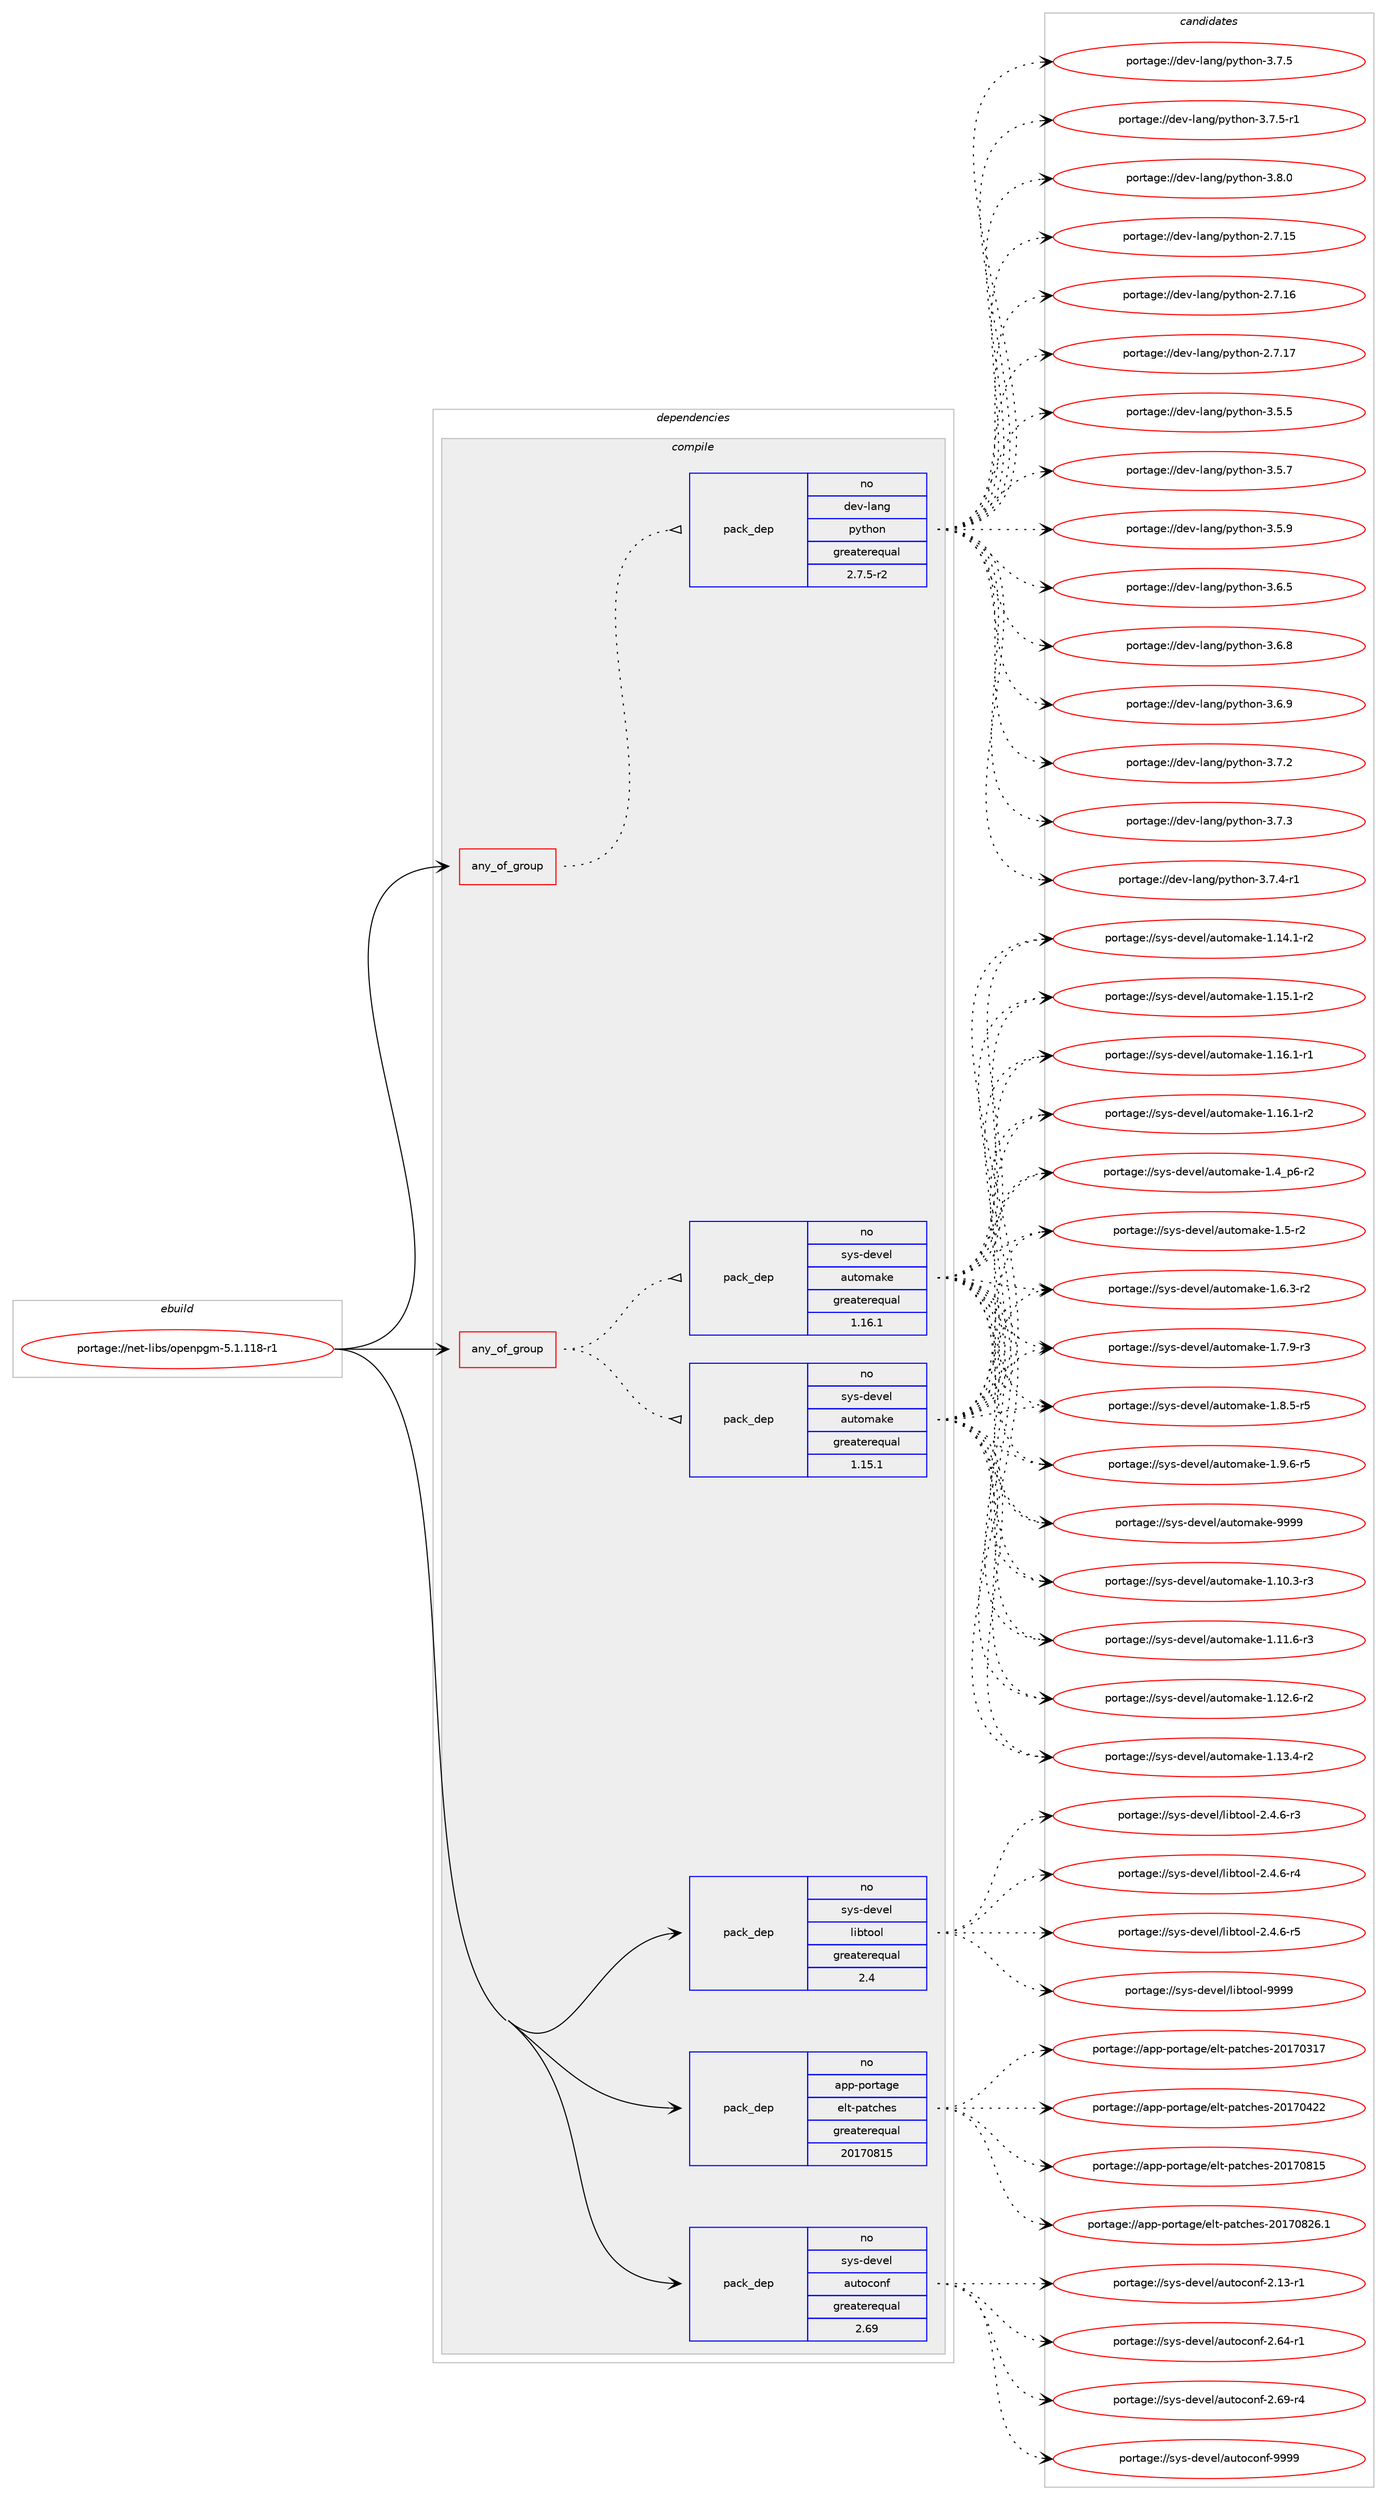 digraph prolog {

# *************
# Graph options
# *************

newrank=true;
concentrate=true;
compound=true;
graph [rankdir=LR,fontname=Helvetica,fontsize=10,ranksep=1.5];#, ranksep=2.5, nodesep=0.2];
edge  [arrowhead=vee];
node  [fontname=Helvetica,fontsize=10];

# **********
# The ebuild
# **********

subgraph cluster_leftcol {
color=gray;
rank=same;
label=<<i>ebuild</i>>;
id [label="portage://net-libs/openpgm-5.1.118-r1", color=red, width=4, href="../net-libs/openpgm-5.1.118-r1.svg"];
}

# ****************
# The dependencies
# ****************

subgraph cluster_midcol {
color=gray;
label=<<i>dependencies</i>>;
subgraph cluster_compile {
fillcolor="#eeeeee";
style=filled;
label=<<i>compile</i>>;
subgraph any5857 {
dependency361231 [label=<<TABLE BORDER="0" CELLBORDER="1" CELLSPACING="0" CELLPADDING="4"><TR><TD CELLPADDING="10">any_of_group</TD></TR></TABLE>>, shape=none, color=red];subgraph pack264842 {
dependency361232 [label=<<TABLE BORDER="0" CELLBORDER="1" CELLSPACING="0" CELLPADDING="4" WIDTH="220"><TR><TD ROWSPAN="6" CELLPADDING="30">pack_dep</TD></TR><TR><TD WIDTH="110">no</TD></TR><TR><TD>dev-lang</TD></TR><TR><TD>python</TD></TR><TR><TD>greaterequal</TD></TR><TR><TD>2.7.5-r2</TD></TR></TABLE>>, shape=none, color=blue];
}
dependency361231:e -> dependency361232:w [weight=20,style="dotted",arrowhead="oinv"];
}
id:e -> dependency361231:w [weight=20,style="solid",arrowhead="vee"];
subgraph any5858 {
dependency361233 [label=<<TABLE BORDER="0" CELLBORDER="1" CELLSPACING="0" CELLPADDING="4"><TR><TD CELLPADDING="10">any_of_group</TD></TR></TABLE>>, shape=none, color=red];subgraph pack264843 {
dependency361234 [label=<<TABLE BORDER="0" CELLBORDER="1" CELLSPACING="0" CELLPADDING="4" WIDTH="220"><TR><TD ROWSPAN="6" CELLPADDING="30">pack_dep</TD></TR><TR><TD WIDTH="110">no</TD></TR><TR><TD>sys-devel</TD></TR><TR><TD>automake</TD></TR><TR><TD>greaterequal</TD></TR><TR><TD>1.16.1</TD></TR></TABLE>>, shape=none, color=blue];
}
dependency361233:e -> dependency361234:w [weight=20,style="dotted",arrowhead="oinv"];
subgraph pack264844 {
dependency361235 [label=<<TABLE BORDER="0" CELLBORDER="1" CELLSPACING="0" CELLPADDING="4" WIDTH="220"><TR><TD ROWSPAN="6" CELLPADDING="30">pack_dep</TD></TR><TR><TD WIDTH="110">no</TD></TR><TR><TD>sys-devel</TD></TR><TR><TD>automake</TD></TR><TR><TD>greaterequal</TD></TR><TR><TD>1.15.1</TD></TR></TABLE>>, shape=none, color=blue];
}
dependency361233:e -> dependency361235:w [weight=20,style="dotted",arrowhead="oinv"];
}
id:e -> dependency361233:w [weight=20,style="solid",arrowhead="vee"];
subgraph pack264845 {
dependency361236 [label=<<TABLE BORDER="0" CELLBORDER="1" CELLSPACING="0" CELLPADDING="4" WIDTH="220"><TR><TD ROWSPAN="6" CELLPADDING="30">pack_dep</TD></TR><TR><TD WIDTH="110">no</TD></TR><TR><TD>app-portage</TD></TR><TR><TD>elt-patches</TD></TR><TR><TD>greaterequal</TD></TR><TR><TD>20170815</TD></TR></TABLE>>, shape=none, color=blue];
}
id:e -> dependency361236:w [weight=20,style="solid",arrowhead="vee"];
subgraph pack264846 {
dependency361237 [label=<<TABLE BORDER="0" CELLBORDER="1" CELLSPACING="0" CELLPADDING="4" WIDTH="220"><TR><TD ROWSPAN="6" CELLPADDING="30">pack_dep</TD></TR><TR><TD WIDTH="110">no</TD></TR><TR><TD>sys-devel</TD></TR><TR><TD>autoconf</TD></TR><TR><TD>greaterequal</TD></TR><TR><TD>2.69</TD></TR></TABLE>>, shape=none, color=blue];
}
id:e -> dependency361237:w [weight=20,style="solid",arrowhead="vee"];
subgraph pack264847 {
dependency361238 [label=<<TABLE BORDER="0" CELLBORDER="1" CELLSPACING="0" CELLPADDING="4" WIDTH="220"><TR><TD ROWSPAN="6" CELLPADDING="30">pack_dep</TD></TR><TR><TD WIDTH="110">no</TD></TR><TR><TD>sys-devel</TD></TR><TR><TD>libtool</TD></TR><TR><TD>greaterequal</TD></TR><TR><TD>2.4</TD></TR></TABLE>>, shape=none, color=blue];
}
id:e -> dependency361238:w [weight=20,style="solid",arrowhead="vee"];
}
subgraph cluster_compileandrun {
fillcolor="#eeeeee";
style=filled;
label=<<i>compile and run</i>>;
}
subgraph cluster_run {
fillcolor="#eeeeee";
style=filled;
label=<<i>run</i>>;
}
}

# **************
# The candidates
# **************

subgraph cluster_choices {
rank=same;
color=gray;
label=<<i>candidates</i>>;

subgraph choice264842 {
color=black;
nodesep=1;
choiceportage10010111845108971101034711212111610411111045504655464953 [label="portage://dev-lang/python-2.7.15", color=red, width=4,href="../dev-lang/python-2.7.15.svg"];
choiceportage10010111845108971101034711212111610411111045504655464954 [label="portage://dev-lang/python-2.7.16", color=red, width=4,href="../dev-lang/python-2.7.16.svg"];
choiceportage10010111845108971101034711212111610411111045504655464955 [label="portage://dev-lang/python-2.7.17", color=red, width=4,href="../dev-lang/python-2.7.17.svg"];
choiceportage100101118451089711010347112121116104111110455146534653 [label="portage://dev-lang/python-3.5.5", color=red, width=4,href="../dev-lang/python-3.5.5.svg"];
choiceportage100101118451089711010347112121116104111110455146534655 [label="portage://dev-lang/python-3.5.7", color=red, width=4,href="../dev-lang/python-3.5.7.svg"];
choiceportage100101118451089711010347112121116104111110455146534657 [label="portage://dev-lang/python-3.5.9", color=red, width=4,href="../dev-lang/python-3.5.9.svg"];
choiceportage100101118451089711010347112121116104111110455146544653 [label="portage://dev-lang/python-3.6.5", color=red, width=4,href="../dev-lang/python-3.6.5.svg"];
choiceportage100101118451089711010347112121116104111110455146544656 [label="portage://dev-lang/python-3.6.8", color=red, width=4,href="../dev-lang/python-3.6.8.svg"];
choiceportage100101118451089711010347112121116104111110455146544657 [label="portage://dev-lang/python-3.6.9", color=red, width=4,href="../dev-lang/python-3.6.9.svg"];
choiceportage100101118451089711010347112121116104111110455146554650 [label="portage://dev-lang/python-3.7.2", color=red, width=4,href="../dev-lang/python-3.7.2.svg"];
choiceportage100101118451089711010347112121116104111110455146554651 [label="portage://dev-lang/python-3.7.3", color=red, width=4,href="../dev-lang/python-3.7.3.svg"];
choiceportage1001011184510897110103471121211161041111104551465546524511449 [label="portage://dev-lang/python-3.7.4-r1", color=red, width=4,href="../dev-lang/python-3.7.4-r1.svg"];
choiceportage100101118451089711010347112121116104111110455146554653 [label="portage://dev-lang/python-3.7.5", color=red, width=4,href="../dev-lang/python-3.7.5.svg"];
choiceportage1001011184510897110103471121211161041111104551465546534511449 [label="portage://dev-lang/python-3.7.5-r1", color=red, width=4,href="../dev-lang/python-3.7.5-r1.svg"];
choiceportage100101118451089711010347112121116104111110455146564648 [label="portage://dev-lang/python-3.8.0", color=red, width=4,href="../dev-lang/python-3.8.0.svg"];
dependency361232:e -> choiceportage10010111845108971101034711212111610411111045504655464953:w [style=dotted,weight="100"];
dependency361232:e -> choiceportage10010111845108971101034711212111610411111045504655464954:w [style=dotted,weight="100"];
dependency361232:e -> choiceportage10010111845108971101034711212111610411111045504655464955:w [style=dotted,weight="100"];
dependency361232:e -> choiceportage100101118451089711010347112121116104111110455146534653:w [style=dotted,weight="100"];
dependency361232:e -> choiceportage100101118451089711010347112121116104111110455146534655:w [style=dotted,weight="100"];
dependency361232:e -> choiceportage100101118451089711010347112121116104111110455146534657:w [style=dotted,weight="100"];
dependency361232:e -> choiceportage100101118451089711010347112121116104111110455146544653:w [style=dotted,weight="100"];
dependency361232:e -> choiceportage100101118451089711010347112121116104111110455146544656:w [style=dotted,weight="100"];
dependency361232:e -> choiceportage100101118451089711010347112121116104111110455146544657:w [style=dotted,weight="100"];
dependency361232:e -> choiceportage100101118451089711010347112121116104111110455146554650:w [style=dotted,weight="100"];
dependency361232:e -> choiceportage100101118451089711010347112121116104111110455146554651:w [style=dotted,weight="100"];
dependency361232:e -> choiceportage1001011184510897110103471121211161041111104551465546524511449:w [style=dotted,weight="100"];
dependency361232:e -> choiceportage100101118451089711010347112121116104111110455146554653:w [style=dotted,weight="100"];
dependency361232:e -> choiceportage1001011184510897110103471121211161041111104551465546534511449:w [style=dotted,weight="100"];
dependency361232:e -> choiceportage100101118451089711010347112121116104111110455146564648:w [style=dotted,weight="100"];
}
subgraph choice264843 {
color=black;
nodesep=1;
choiceportage11512111545100101118101108479711711611110997107101454946494846514511451 [label="portage://sys-devel/automake-1.10.3-r3", color=red, width=4,href="../sys-devel/automake-1.10.3-r3.svg"];
choiceportage11512111545100101118101108479711711611110997107101454946494946544511451 [label="portage://sys-devel/automake-1.11.6-r3", color=red, width=4,href="../sys-devel/automake-1.11.6-r3.svg"];
choiceportage11512111545100101118101108479711711611110997107101454946495046544511450 [label="portage://sys-devel/automake-1.12.6-r2", color=red, width=4,href="../sys-devel/automake-1.12.6-r2.svg"];
choiceportage11512111545100101118101108479711711611110997107101454946495146524511450 [label="portage://sys-devel/automake-1.13.4-r2", color=red, width=4,href="../sys-devel/automake-1.13.4-r2.svg"];
choiceportage11512111545100101118101108479711711611110997107101454946495246494511450 [label="portage://sys-devel/automake-1.14.1-r2", color=red, width=4,href="../sys-devel/automake-1.14.1-r2.svg"];
choiceportage11512111545100101118101108479711711611110997107101454946495346494511450 [label="portage://sys-devel/automake-1.15.1-r2", color=red, width=4,href="../sys-devel/automake-1.15.1-r2.svg"];
choiceportage11512111545100101118101108479711711611110997107101454946495446494511449 [label="portage://sys-devel/automake-1.16.1-r1", color=red, width=4,href="../sys-devel/automake-1.16.1-r1.svg"];
choiceportage11512111545100101118101108479711711611110997107101454946495446494511450 [label="portage://sys-devel/automake-1.16.1-r2", color=red, width=4,href="../sys-devel/automake-1.16.1-r2.svg"];
choiceportage115121115451001011181011084797117116111109971071014549465295112544511450 [label="portage://sys-devel/automake-1.4_p6-r2", color=red, width=4,href="../sys-devel/automake-1.4_p6-r2.svg"];
choiceportage11512111545100101118101108479711711611110997107101454946534511450 [label="portage://sys-devel/automake-1.5-r2", color=red, width=4,href="../sys-devel/automake-1.5-r2.svg"];
choiceportage115121115451001011181011084797117116111109971071014549465446514511450 [label="portage://sys-devel/automake-1.6.3-r2", color=red, width=4,href="../sys-devel/automake-1.6.3-r2.svg"];
choiceportage115121115451001011181011084797117116111109971071014549465546574511451 [label="portage://sys-devel/automake-1.7.9-r3", color=red, width=4,href="../sys-devel/automake-1.7.9-r3.svg"];
choiceportage115121115451001011181011084797117116111109971071014549465646534511453 [label="portage://sys-devel/automake-1.8.5-r5", color=red, width=4,href="../sys-devel/automake-1.8.5-r5.svg"];
choiceportage115121115451001011181011084797117116111109971071014549465746544511453 [label="portage://sys-devel/automake-1.9.6-r5", color=red, width=4,href="../sys-devel/automake-1.9.6-r5.svg"];
choiceportage115121115451001011181011084797117116111109971071014557575757 [label="portage://sys-devel/automake-9999", color=red, width=4,href="../sys-devel/automake-9999.svg"];
dependency361234:e -> choiceportage11512111545100101118101108479711711611110997107101454946494846514511451:w [style=dotted,weight="100"];
dependency361234:e -> choiceportage11512111545100101118101108479711711611110997107101454946494946544511451:w [style=dotted,weight="100"];
dependency361234:e -> choiceportage11512111545100101118101108479711711611110997107101454946495046544511450:w [style=dotted,weight="100"];
dependency361234:e -> choiceportage11512111545100101118101108479711711611110997107101454946495146524511450:w [style=dotted,weight="100"];
dependency361234:e -> choiceportage11512111545100101118101108479711711611110997107101454946495246494511450:w [style=dotted,weight="100"];
dependency361234:e -> choiceportage11512111545100101118101108479711711611110997107101454946495346494511450:w [style=dotted,weight="100"];
dependency361234:e -> choiceportage11512111545100101118101108479711711611110997107101454946495446494511449:w [style=dotted,weight="100"];
dependency361234:e -> choiceportage11512111545100101118101108479711711611110997107101454946495446494511450:w [style=dotted,weight="100"];
dependency361234:e -> choiceportage115121115451001011181011084797117116111109971071014549465295112544511450:w [style=dotted,weight="100"];
dependency361234:e -> choiceportage11512111545100101118101108479711711611110997107101454946534511450:w [style=dotted,weight="100"];
dependency361234:e -> choiceportage115121115451001011181011084797117116111109971071014549465446514511450:w [style=dotted,weight="100"];
dependency361234:e -> choiceportage115121115451001011181011084797117116111109971071014549465546574511451:w [style=dotted,weight="100"];
dependency361234:e -> choiceportage115121115451001011181011084797117116111109971071014549465646534511453:w [style=dotted,weight="100"];
dependency361234:e -> choiceportage115121115451001011181011084797117116111109971071014549465746544511453:w [style=dotted,weight="100"];
dependency361234:e -> choiceportage115121115451001011181011084797117116111109971071014557575757:w [style=dotted,weight="100"];
}
subgraph choice264844 {
color=black;
nodesep=1;
choiceportage11512111545100101118101108479711711611110997107101454946494846514511451 [label="portage://sys-devel/automake-1.10.3-r3", color=red, width=4,href="../sys-devel/automake-1.10.3-r3.svg"];
choiceportage11512111545100101118101108479711711611110997107101454946494946544511451 [label="portage://sys-devel/automake-1.11.6-r3", color=red, width=4,href="../sys-devel/automake-1.11.6-r3.svg"];
choiceportage11512111545100101118101108479711711611110997107101454946495046544511450 [label="portage://sys-devel/automake-1.12.6-r2", color=red, width=4,href="../sys-devel/automake-1.12.6-r2.svg"];
choiceportage11512111545100101118101108479711711611110997107101454946495146524511450 [label="portage://sys-devel/automake-1.13.4-r2", color=red, width=4,href="../sys-devel/automake-1.13.4-r2.svg"];
choiceportage11512111545100101118101108479711711611110997107101454946495246494511450 [label="portage://sys-devel/automake-1.14.1-r2", color=red, width=4,href="../sys-devel/automake-1.14.1-r2.svg"];
choiceportage11512111545100101118101108479711711611110997107101454946495346494511450 [label="portage://sys-devel/automake-1.15.1-r2", color=red, width=4,href="../sys-devel/automake-1.15.1-r2.svg"];
choiceportage11512111545100101118101108479711711611110997107101454946495446494511449 [label="portage://sys-devel/automake-1.16.1-r1", color=red, width=4,href="../sys-devel/automake-1.16.1-r1.svg"];
choiceportage11512111545100101118101108479711711611110997107101454946495446494511450 [label="portage://sys-devel/automake-1.16.1-r2", color=red, width=4,href="../sys-devel/automake-1.16.1-r2.svg"];
choiceportage115121115451001011181011084797117116111109971071014549465295112544511450 [label="portage://sys-devel/automake-1.4_p6-r2", color=red, width=4,href="../sys-devel/automake-1.4_p6-r2.svg"];
choiceportage11512111545100101118101108479711711611110997107101454946534511450 [label="portage://sys-devel/automake-1.5-r2", color=red, width=4,href="../sys-devel/automake-1.5-r2.svg"];
choiceportage115121115451001011181011084797117116111109971071014549465446514511450 [label="portage://sys-devel/automake-1.6.3-r2", color=red, width=4,href="../sys-devel/automake-1.6.3-r2.svg"];
choiceportage115121115451001011181011084797117116111109971071014549465546574511451 [label="portage://sys-devel/automake-1.7.9-r3", color=red, width=4,href="../sys-devel/automake-1.7.9-r3.svg"];
choiceportage115121115451001011181011084797117116111109971071014549465646534511453 [label="portage://sys-devel/automake-1.8.5-r5", color=red, width=4,href="../sys-devel/automake-1.8.5-r5.svg"];
choiceportage115121115451001011181011084797117116111109971071014549465746544511453 [label="portage://sys-devel/automake-1.9.6-r5", color=red, width=4,href="../sys-devel/automake-1.9.6-r5.svg"];
choiceportage115121115451001011181011084797117116111109971071014557575757 [label="portage://sys-devel/automake-9999", color=red, width=4,href="../sys-devel/automake-9999.svg"];
dependency361235:e -> choiceportage11512111545100101118101108479711711611110997107101454946494846514511451:w [style=dotted,weight="100"];
dependency361235:e -> choiceportage11512111545100101118101108479711711611110997107101454946494946544511451:w [style=dotted,weight="100"];
dependency361235:e -> choiceportage11512111545100101118101108479711711611110997107101454946495046544511450:w [style=dotted,weight="100"];
dependency361235:e -> choiceportage11512111545100101118101108479711711611110997107101454946495146524511450:w [style=dotted,weight="100"];
dependency361235:e -> choiceportage11512111545100101118101108479711711611110997107101454946495246494511450:w [style=dotted,weight="100"];
dependency361235:e -> choiceportage11512111545100101118101108479711711611110997107101454946495346494511450:w [style=dotted,weight="100"];
dependency361235:e -> choiceportage11512111545100101118101108479711711611110997107101454946495446494511449:w [style=dotted,weight="100"];
dependency361235:e -> choiceportage11512111545100101118101108479711711611110997107101454946495446494511450:w [style=dotted,weight="100"];
dependency361235:e -> choiceportage115121115451001011181011084797117116111109971071014549465295112544511450:w [style=dotted,weight="100"];
dependency361235:e -> choiceportage11512111545100101118101108479711711611110997107101454946534511450:w [style=dotted,weight="100"];
dependency361235:e -> choiceportage115121115451001011181011084797117116111109971071014549465446514511450:w [style=dotted,weight="100"];
dependency361235:e -> choiceportage115121115451001011181011084797117116111109971071014549465546574511451:w [style=dotted,weight="100"];
dependency361235:e -> choiceportage115121115451001011181011084797117116111109971071014549465646534511453:w [style=dotted,weight="100"];
dependency361235:e -> choiceportage115121115451001011181011084797117116111109971071014549465746544511453:w [style=dotted,weight="100"];
dependency361235:e -> choiceportage115121115451001011181011084797117116111109971071014557575757:w [style=dotted,weight="100"];
}
subgraph choice264845 {
color=black;
nodesep=1;
choiceportage97112112451121111141169710310147101108116451129711699104101115455048495548514955 [label="portage://app-portage/elt-patches-20170317", color=red, width=4,href="../app-portage/elt-patches-20170317.svg"];
choiceportage97112112451121111141169710310147101108116451129711699104101115455048495548525050 [label="portage://app-portage/elt-patches-20170422", color=red, width=4,href="../app-portage/elt-patches-20170422.svg"];
choiceportage97112112451121111141169710310147101108116451129711699104101115455048495548564953 [label="portage://app-portage/elt-patches-20170815", color=red, width=4,href="../app-portage/elt-patches-20170815.svg"];
choiceportage971121124511211111411697103101471011081164511297116991041011154550484955485650544649 [label="portage://app-portage/elt-patches-20170826.1", color=red, width=4,href="../app-portage/elt-patches-20170826.1.svg"];
dependency361236:e -> choiceportage97112112451121111141169710310147101108116451129711699104101115455048495548514955:w [style=dotted,weight="100"];
dependency361236:e -> choiceportage97112112451121111141169710310147101108116451129711699104101115455048495548525050:w [style=dotted,weight="100"];
dependency361236:e -> choiceportage97112112451121111141169710310147101108116451129711699104101115455048495548564953:w [style=dotted,weight="100"];
dependency361236:e -> choiceportage971121124511211111411697103101471011081164511297116991041011154550484955485650544649:w [style=dotted,weight="100"];
}
subgraph choice264846 {
color=black;
nodesep=1;
choiceportage1151211154510010111810110847971171161119911111010245504649514511449 [label="portage://sys-devel/autoconf-2.13-r1", color=red, width=4,href="../sys-devel/autoconf-2.13-r1.svg"];
choiceportage1151211154510010111810110847971171161119911111010245504654524511449 [label="portage://sys-devel/autoconf-2.64-r1", color=red, width=4,href="../sys-devel/autoconf-2.64-r1.svg"];
choiceportage1151211154510010111810110847971171161119911111010245504654574511452 [label="portage://sys-devel/autoconf-2.69-r4", color=red, width=4,href="../sys-devel/autoconf-2.69-r4.svg"];
choiceportage115121115451001011181011084797117116111991111101024557575757 [label="portage://sys-devel/autoconf-9999", color=red, width=4,href="../sys-devel/autoconf-9999.svg"];
dependency361237:e -> choiceportage1151211154510010111810110847971171161119911111010245504649514511449:w [style=dotted,weight="100"];
dependency361237:e -> choiceportage1151211154510010111810110847971171161119911111010245504654524511449:w [style=dotted,weight="100"];
dependency361237:e -> choiceportage1151211154510010111810110847971171161119911111010245504654574511452:w [style=dotted,weight="100"];
dependency361237:e -> choiceportage115121115451001011181011084797117116111991111101024557575757:w [style=dotted,weight="100"];
}
subgraph choice264847 {
color=black;
nodesep=1;
choiceportage1151211154510010111810110847108105981161111111084550465246544511451 [label="portage://sys-devel/libtool-2.4.6-r3", color=red, width=4,href="../sys-devel/libtool-2.4.6-r3.svg"];
choiceportage1151211154510010111810110847108105981161111111084550465246544511452 [label="portage://sys-devel/libtool-2.4.6-r4", color=red, width=4,href="../sys-devel/libtool-2.4.6-r4.svg"];
choiceportage1151211154510010111810110847108105981161111111084550465246544511453 [label="portage://sys-devel/libtool-2.4.6-r5", color=red, width=4,href="../sys-devel/libtool-2.4.6-r5.svg"];
choiceportage1151211154510010111810110847108105981161111111084557575757 [label="portage://sys-devel/libtool-9999", color=red, width=4,href="../sys-devel/libtool-9999.svg"];
dependency361238:e -> choiceportage1151211154510010111810110847108105981161111111084550465246544511451:w [style=dotted,weight="100"];
dependency361238:e -> choiceportage1151211154510010111810110847108105981161111111084550465246544511452:w [style=dotted,weight="100"];
dependency361238:e -> choiceportage1151211154510010111810110847108105981161111111084550465246544511453:w [style=dotted,weight="100"];
dependency361238:e -> choiceportage1151211154510010111810110847108105981161111111084557575757:w [style=dotted,weight="100"];
}
}

}
